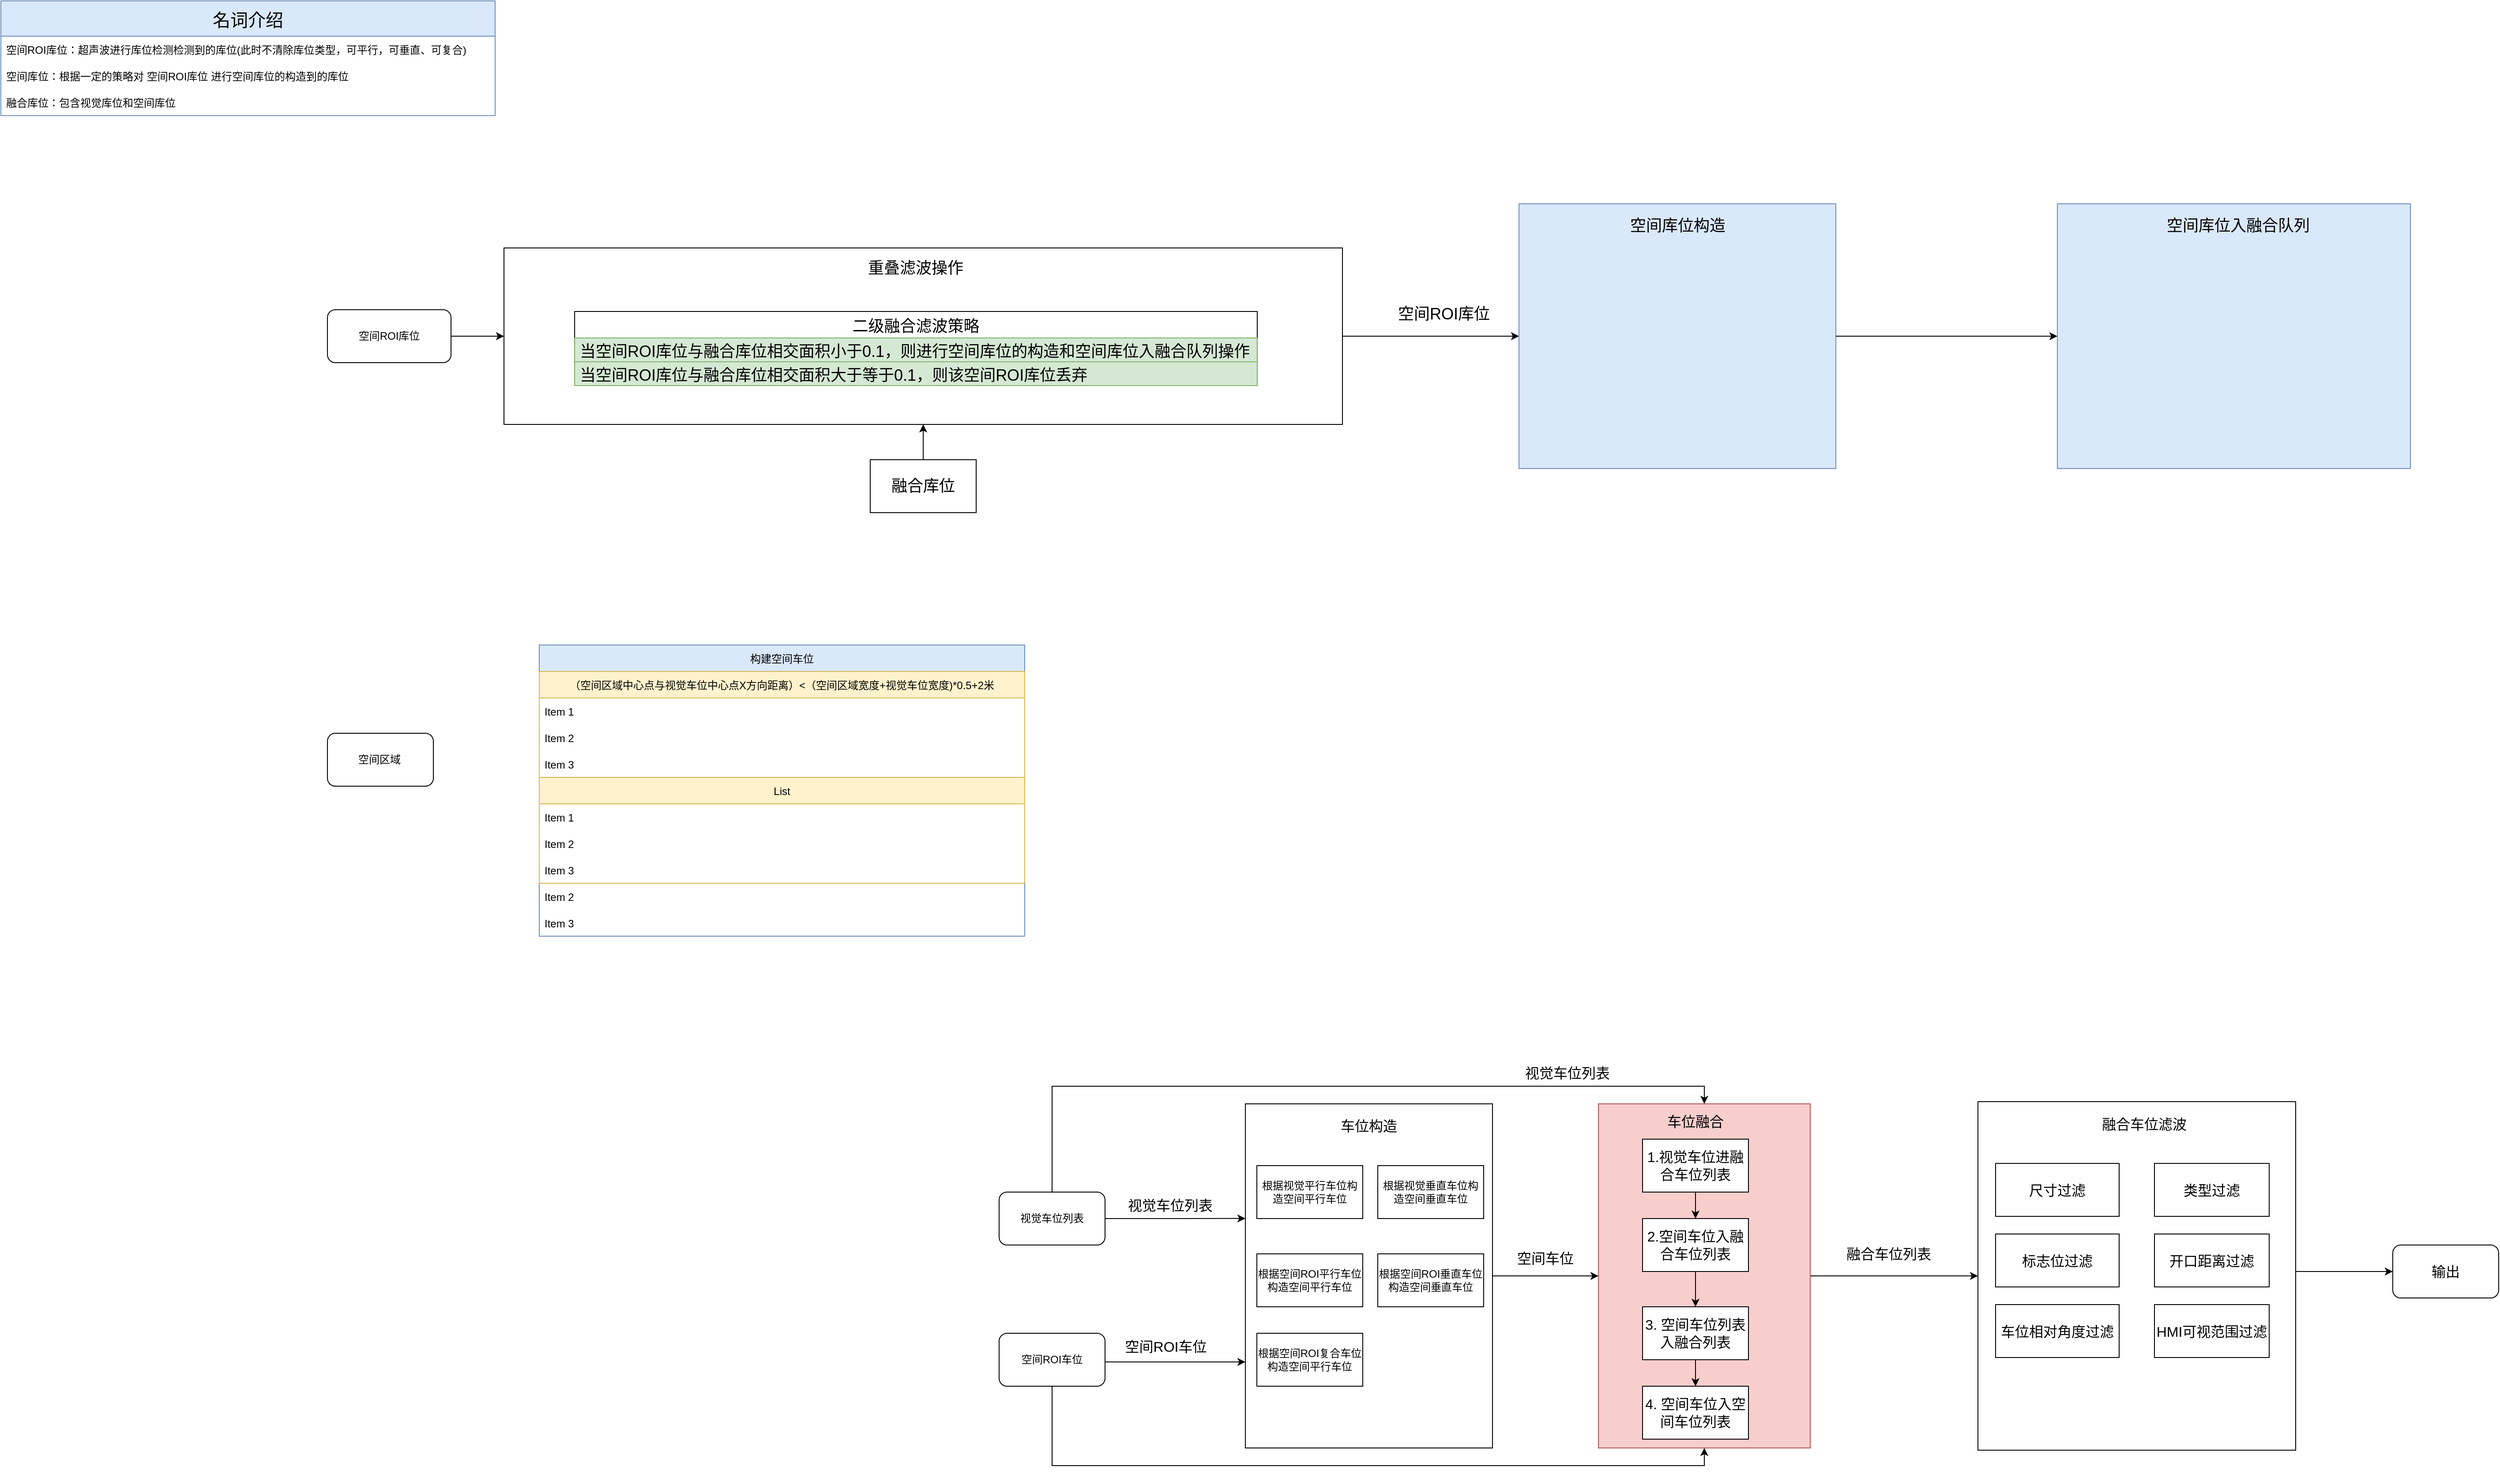 <mxfile version="16.3.0" type="github">
  <diagram id="cVR37ZmWGLsnPl2WjFdK" name="第 1 页">
    <mxGraphModel dx="2044" dy="975" grid="1" gridSize="10" guides="1" tooltips="1" connect="1" arrows="1" fold="1" page="1" pageScale="1" pageWidth="827" pageHeight="1169" math="0" shadow="0">
      <root>
        <mxCell id="0" />
        <mxCell id="1" parent="0" />
        <mxCell id="-53x6ZhHskoMFxqWoibM-1" value="名词介绍" style="swimlane;fontStyle=0;childLayout=stackLayout;horizontal=1;startSize=40;horizontalStack=0;resizeParent=1;resizeParentMax=0;resizeLast=0;collapsible=1;marginBottom=0;fillColor=#dae8fc;strokeColor=#6c8ebf;fontSize=20;" parent="1" vertex="1">
          <mxGeometry x="110" y="370" width="560" height="130" as="geometry" />
        </mxCell>
        <mxCell id="-53x6ZhHskoMFxqWoibM-2" value="空间ROI库位：超声波进行库位检测检测到的库位(此时不清除库位类型，可平行，可垂直、可复合)" style="text;strokeColor=none;fillColor=none;align=left;verticalAlign=middle;spacingLeft=4;spacingRight=4;overflow=hidden;points=[[0,0.5],[1,0.5]];portConstraint=eastwest;rotatable=0;fontStyle=0" parent="-53x6ZhHskoMFxqWoibM-1" vertex="1">
          <mxGeometry y="40" width="560" height="30" as="geometry" />
        </mxCell>
        <mxCell id="-53x6ZhHskoMFxqWoibM-5" value="空间库位：根据一定的策略对 空间ROI库位 进行空间库位的构造到的库位" style="text;strokeColor=none;fillColor=none;align=left;verticalAlign=middle;spacingLeft=4;spacingRight=4;overflow=hidden;points=[[0,0.5],[1,0.5]];portConstraint=eastwest;rotatable=0;fontStyle=0" parent="-53x6ZhHskoMFxqWoibM-1" vertex="1">
          <mxGeometry y="70" width="560" height="30" as="geometry" />
        </mxCell>
        <mxCell id="-53x6ZhHskoMFxqWoibM-4" value="融合库位：包含视觉库位和空间库位" style="text;strokeColor=none;fillColor=none;align=left;verticalAlign=middle;spacingLeft=4;spacingRight=4;overflow=hidden;points=[[0,0.5],[1,0.5]];portConstraint=eastwest;rotatable=0;" parent="-53x6ZhHskoMFxqWoibM-1" vertex="1">
          <mxGeometry y="100" width="560" height="30" as="geometry" />
        </mxCell>
        <mxCell id="vag5pzR2IlvkHYRFwE1v-9" value="" style="group" parent="1" vertex="1" connectable="0">
          <mxGeometry x="1830" y="600" width="359" height="300" as="geometry" />
        </mxCell>
        <mxCell id="vag5pzR2IlvkHYRFwE1v-7" value="" style="rounded=0;whiteSpace=wrap;html=1;fontSize=18;fillColor=#dae8fc;strokeColor=#6c8ebf;" parent="vag5pzR2IlvkHYRFwE1v-9" vertex="1">
          <mxGeometry width="359" height="300" as="geometry" />
        </mxCell>
        <mxCell id="vag5pzR2IlvkHYRFwE1v-8" value="空间库位构造" style="text;html=1;strokeColor=none;fillColor=none;align=center;verticalAlign=middle;whiteSpace=wrap;rounded=0;fontSize=18;" parent="vag5pzR2IlvkHYRFwE1v-9" vertex="1">
          <mxGeometry x="89.5" y="10" width="180" height="30" as="geometry" />
        </mxCell>
        <mxCell id="vag5pzR2IlvkHYRFwE1v-22" value="" style="endArrow=classic;html=1;rounded=0;fontSize=18;exitX=1;exitY=0.5;exitDx=0;exitDy=0;entryX=0;entryY=0.5;entryDx=0;entryDy=0;" parent="1" source="vag5pzR2IlvkHYRFwE1v-3" target="vag5pzR2IlvkHYRFwE1v-7" edge="1">
          <mxGeometry width="50" height="50" relative="1" as="geometry">
            <mxPoint x="1020" y="1100" as="sourcePoint" />
            <mxPoint x="1070" y="1050" as="targetPoint" />
          </mxGeometry>
        </mxCell>
        <mxCell id="vag5pzR2IlvkHYRFwE1v-23" value="空间ROI库位" style="text;html=1;strokeColor=none;fillColor=none;align=center;verticalAlign=middle;whiteSpace=wrap;rounded=0;fontSize=18;" parent="1" vertex="1">
          <mxGeometry x="1690" y="710" width="110" height="30" as="geometry" />
        </mxCell>
        <mxCell id="vag5pzR2IlvkHYRFwE1v-24" value="" style="group" parent="1" vertex="1" connectable="0">
          <mxGeometry x="2440" y="600" width="400" height="300" as="geometry" />
        </mxCell>
        <mxCell id="vag5pzR2IlvkHYRFwE1v-11" value="" style="rounded=0;whiteSpace=wrap;html=1;fontSize=18;fillColor=#dae8fc;strokeColor=#6c8ebf;" parent="vag5pzR2IlvkHYRFwE1v-24" vertex="1">
          <mxGeometry width="400" height="300" as="geometry" />
        </mxCell>
        <mxCell id="vag5pzR2IlvkHYRFwE1v-12" value="空间库位入融合队列" style="text;html=1;strokeColor=none;fillColor=none;align=center;verticalAlign=middle;whiteSpace=wrap;rounded=0;fontSize=18;" parent="vag5pzR2IlvkHYRFwE1v-24" vertex="1">
          <mxGeometry x="90" y="10" width="230" height="30" as="geometry" />
        </mxCell>
        <mxCell id="vag5pzR2IlvkHYRFwE1v-26" style="edgeStyle=orthogonalEdgeStyle;rounded=0;orthogonalLoop=1;jettySize=auto;html=1;fontSize=18;" parent="1" source="vag5pzR2IlvkHYRFwE1v-25" target="vag5pzR2IlvkHYRFwE1v-3" edge="1">
          <mxGeometry relative="1" as="geometry" />
        </mxCell>
        <mxCell id="vag5pzR2IlvkHYRFwE1v-25" value="融合库位" style="rounded=0;whiteSpace=wrap;html=1;fontSize=18;" parent="1" vertex="1">
          <mxGeometry x="1095" y="890" width="120" height="60" as="geometry" />
        </mxCell>
        <mxCell id="vag5pzR2IlvkHYRFwE1v-32" value="" style="endArrow=classic;html=1;rounded=0;fontSize=18;exitX=1;exitY=0.5;exitDx=0;exitDy=0;" parent="1" source="vag5pzR2IlvkHYRFwE1v-7" target="vag5pzR2IlvkHYRFwE1v-11" edge="1">
          <mxGeometry width="50" height="50" relative="1" as="geometry">
            <mxPoint x="2580" y="1080" as="sourcePoint" />
            <mxPoint x="2630" y="1030" as="targetPoint" />
          </mxGeometry>
        </mxCell>
        <mxCell id="wFFDldKNsyOkt9aesf2Q-3" value="" style="group" parent="1" vertex="1" connectable="0">
          <mxGeometry x="480" y="720" width="140" height="60" as="geometry" />
        </mxCell>
        <mxCell id="wFFDldKNsyOkt9aesf2Q-1" value="" style="rounded=1;whiteSpace=wrap;html=1;" parent="wFFDldKNsyOkt9aesf2Q-3" vertex="1">
          <mxGeometry width="140" height="60" as="geometry" />
        </mxCell>
        <mxCell id="wFFDldKNsyOkt9aesf2Q-2" value="空间ROI库位" style="text;html=1;strokeColor=none;fillColor=none;align=center;verticalAlign=middle;whiteSpace=wrap;rounded=0;" parent="wFFDldKNsyOkt9aesf2Q-3" vertex="1">
          <mxGeometry x="25" y="15" width="90" height="30" as="geometry" />
        </mxCell>
        <mxCell id="wFFDldKNsyOkt9aesf2Q-4" style="edgeStyle=orthogonalEdgeStyle;rounded=0;orthogonalLoop=1;jettySize=auto;html=1;entryX=0;entryY=0.5;entryDx=0;entryDy=0;" parent="1" source="wFFDldKNsyOkt9aesf2Q-1" target="vag5pzR2IlvkHYRFwE1v-3" edge="1">
          <mxGeometry relative="1" as="geometry" />
        </mxCell>
        <mxCell id="wFFDldKNsyOkt9aesf2Q-5" value="" style="group" parent="1" vertex="1" connectable="0">
          <mxGeometry x="680" y="650" width="950" height="200" as="geometry" />
        </mxCell>
        <mxCell id="vag5pzR2IlvkHYRFwE1v-3" value="" style="rounded=0;whiteSpace=wrap;html=1;fontSize=18;" parent="wFFDldKNsyOkt9aesf2Q-5" vertex="1">
          <mxGeometry width="950" height="200" as="geometry" />
        </mxCell>
        <mxCell id="vag5pzR2IlvkHYRFwE1v-4" value="重叠滤波操作" style="text;html=1;strokeColor=none;fillColor=none;align=center;verticalAlign=middle;whiteSpace=wrap;rounded=0;fontSize=18;" parent="wFFDldKNsyOkt9aesf2Q-5" vertex="1">
          <mxGeometry x="248.231" y="9" width="437.046" height="27.0" as="geometry" />
        </mxCell>
        <mxCell id="vag5pzR2IlvkHYRFwE1v-27" value="二级融合滤波策略" style="swimlane;fontStyle=0;childLayout=stackLayout;horizontal=1;startSize=30;horizontalStack=0;resizeParent=1;resizeParentMax=0;resizeLast=0;collapsible=1;marginBottom=0;fontSize=18;" parent="wFFDldKNsyOkt9aesf2Q-5" vertex="1">
          <mxGeometry x="80.046" y="72" width="773.414" height="84" as="geometry" />
        </mxCell>
        <mxCell id="vag5pzR2IlvkHYRFwE1v-28" value="当空间ROI库位与融合库位相交面积小于0.1，则进行空间库位的构造和空间库位入融合队列操作" style="text;strokeColor=#82b366;fillColor=#d5e8d4;align=left;verticalAlign=middle;spacingLeft=4;spacingRight=4;overflow=hidden;points=[[0,0.5],[1,0.5]];portConstraint=eastwest;rotatable=0;fontSize=18;" parent="vag5pzR2IlvkHYRFwE1v-27" vertex="1">
          <mxGeometry y="30" width="773.414" height="27.0" as="geometry" />
        </mxCell>
        <mxCell id="vag5pzR2IlvkHYRFwE1v-29" value="当空间ROI库位与融合库位相交面积大于等于0.1，则该空间ROI库位丢弃" style="text;strokeColor=#82b366;fillColor=#d5e8d4;align=left;verticalAlign=middle;spacingLeft=4;spacingRight=4;overflow=hidden;points=[[0,0.5],[1,0.5]];portConstraint=eastwest;rotatable=0;fontSize=18;" parent="vag5pzR2IlvkHYRFwE1v-27" vertex="1">
          <mxGeometry y="57" width="773.414" height="27.0" as="geometry" />
        </mxCell>
        <mxCell id="wFFDldKNsyOkt9aesf2Q-11" value="" style="group" parent="1" vertex="1" connectable="0">
          <mxGeometry x="480" y="1200" width="120" height="60" as="geometry" />
        </mxCell>
        <mxCell id="wFFDldKNsyOkt9aesf2Q-8" value="" style="rounded=1;whiteSpace=wrap;html=1;" parent="wFFDldKNsyOkt9aesf2Q-11" vertex="1">
          <mxGeometry width="120" height="60" as="geometry" />
        </mxCell>
        <mxCell id="wFFDldKNsyOkt9aesf2Q-10" value="空间区域" style="text;html=1;strokeColor=none;fillColor=none;align=center;verticalAlign=middle;whiteSpace=wrap;rounded=0;" parent="wFFDldKNsyOkt9aesf2Q-11" vertex="1">
          <mxGeometry x="29" y="15" width="60" height="30" as="geometry" />
        </mxCell>
        <mxCell id="wFFDldKNsyOkt9aesf2Q-14" value="构建空间车位" style="swimlane;fontStyle=0;childLayout=stackLayout;horizontal=1;startSize=30;horizontalStack=0;resizeParent=1;resizeParentMax=0;resizeLast=0;collapsible=1;marginBottom=0;fillColor=#dae8fc;strokeColor=#6c8ebf;" parent="1" vertex="1">
          <mxGeometry x="720" y="1100" width="550" height="330" as="geometry" />
        </mxCell>
        <mxCell id="wFFDldKNsyOkt9aesf2Q-18" value="（空间区域中心点与视觉车位中心点X方向距离）&lt;（空间区域宽度+视觉车位宽度)*0.5+2米" style="swimlane;fontStyle=0;childLayout=stackLayout;horizontal=1;startSize=30;horizontalStack=0;resizeParent=1;resizeParentMax=0;resizeLast=0;collapsible=1;marginBottom=0;fillColor=#fff2cc;strokeColor=#d6b656;" parent="wFFDldKNsyOkt9aesf2Q-14" vertex="1">
          <mxGeometry y="30" width="550" height="120" as="geometry" />
        </mxCell>
        <mxCell id="wFFDldKNsyOkt9aesf2Q-19" value="Item 1" style="text;strokeColor=none;fillColor=none;align=left;verticalAlign=middle;spacingLeft=4;spacingRight=4;overflow=hidden;points=[[0,0.5],[1,0.5]];portConstraint=eastwest;rotatable=0;" parent="wFFDldKNsyOkt9aesf2Q-18" vertex="1">
          <mxGeometry y="30" width="550" height="30" as="geometry" />
        </mxCell>
        <mxCell id="wFFDldKNsyOkt9aesf2Q-20" value="Item 2" style="text;strokeColor=none;fillColor=none;align=left;verticalAlign=middle;spacingLeft=4;spacingRight=4;overflow=hidden;points=[[0,0.5],[1,0.5]];portConstraint=eastwest;rotatable=0;" parent="wFFDldKNsyOkt9aesf2Q-18" vertex="1">
          <mxGeometry y="60" width="550" height="30" as="geometry" />
        </mxCell>
        <mxCell id="wFFDldKNsyOkt9aesf2Q-21" value="Item 3" style="text;strokeColor=none;fillColor=none;align=left;verticalAlign=middle;spacingLeft=4;spacingRight=4;overflow=hidden;points=[[0,0.5],[1,0.5]];portConstraint=eastwest;rotatable=0;" parent="wFFDldKNsyOkt9aesf2Q-18" vertex="1">
          <mxGeometry y="90" width="550" height="30" as="geometry" />
        </mxCell>
        <mxCell id="wFFDldKNsyOkt9aesf2Q-22" value="List" style="swimlane;fontStyle=0;childLayout=stackLayout;horizontal=1;startSize=30;horizontalStack=0;resizeParent=1;resizeParentMax=0;resizeLast=0;collapsible=1;marginBottom=0;fillColor=#fff2cc;strokeColor=#d6b656;" parent="wFFDldKNsyOkt9aesf2Q-14" vertex="1">
          <mxGeometry y="150" width="550" height="120" as="geometry" />
        </mxCell>
        <mxCell id="wFFDldKNsyOkt9aesf2Q-23" value="Item 1" style="text;strokeColor=none;fillColor=none;align=left;verticalAlign=middle;spacingLeft=4;spacingRight=4;overflow=hidden;points=[[0,0.5],[1,0.5]];portConstraint=eastwest;rotatable=0;" parent="wFFDldKNsyOkt9aesf2Q-22" vertex="1">
          <mxGeometry y="30" width="550" height="30" as="geometry" />
        </mxCell>
        <mxCell id="wFFDldKNsyOkt9aesf2Q-24" value="Item 2" style="text;strokeColor=none;fillColor=none;align=left;verticalAlign=middle;spacingLeft=4;spacingRight=4;overflow=hidden;points=[[0,0.5],[1,0.5]];portConstraint=eastwest;rotatable=0;" parent="wFFDldKNsyOkt9aesf2Q-22" vertex="1">
          <mxGeometry y="60" width="550" height="30" as="geometry" />
        </mxCell>
        <mxCell id="wFFDldKNsyOkt9aesf2Q-25" value="Item 3" style="text;strokeColor=none;fillColor=none;align=left;verticalAlign=middle;spacingLeft=4;spacingRight=4;overflow=hidden;points=[[0,0.5],[1,0.5]];portConstraint=eastwest;rotatable=0;" parent="wFFDldKNsyOkt9aesf2Q-22" vertex="1">
          <mxGeometry y="90" width="550" height="30" as="geometry" />
        </mxCell>
        <mxCell id="wFFDldKNsyOkt9aesf2Q-16" value="Item 2" style="text;strokeColor=none;fillColor=none;align=left;verticalAlign=middle;spacingLeft=4;spacingRight=4;overflow=hidden;points=[[0,0.5],[1,0.5]];portConstraint=eastwest;rotatable=0;" parent="wFFDldKNsyOkt9aesf2Q-14" vertex="1">
          <mxGeometry y="270" width="550" height="30" as="geometry" />
        </mxCell>
        <mxCell id="wFFDldKNsyOkt9aesf2Q-17" value="Item 3" style="text;strokeColor=none;fillColor=none;align=left;verticalAlign=middle;spacingLeft=4;spacingRight=4;overflow=hidden;points=[[0,0.5],[1,0.5]];portConstraint=eastwest;rotatable=0;" parent="wFFDldKNsyOkt9aesf2Q-14" vertex="1">
          <mxGeometry y="300" width="550" height="30" as="geometry" />
        </mxCell>
        <mxCell id="p4xiajq9QVLh6oT5vqYt-34" value="" style="group" vertex="1" connectable="0" parent="1">
          <mxGeometry x="1241" y="1570" width="1699" height="460" as="geometry" />
        </mxCell>
        <mxCell id="p4xiajq9QVLh6oT5vqYt-27" value="" style="rounded=0;whiteSpace=wrap;html=1;fontSize=16;" vertex="1" parent="p4xiajq9QVLh6oT5vqYt-34">
          <mxGeometry x="1109" y="47.5" width="360" height="395" as="geometry" />
        </mxCell>
        <mxCell id="p4xiajq9QVLh6oT5vqYt-31" style="edgeStyle=orthogonalEdgeStyle;rounded=0;orthogonalLoop=1;jettySize=auto;html=1;entryX=0;entryY=0.5;entryDx=0;entryDy=0;fontSize=16;" edge="1" parent="p4xiajq9QVLh6oT5vqYt-34" source="p4xiajq9QVLh6oT5vqYt-7" target="p4xiajq9QVLh6oT5vqYt-27">
          <mxGeometry relative="1" as="geometry" />
        </mxCell>
        <mxCell id="p4xiajq9QVLh6oT5vqYt-7" value="" style="rounded=0;whiteSpace=wrap;html=1;fillColor=#f8cecc;strokeColor=#b85450;" vertex="1" parent="p4xiajq9QVLh6oT5vqYt-34">
          <mxGeometry x="679" y="50" width="240" height="390" as="geometry" />
        </mxCell>
        <mxCell id="6v_zMGfTcSHWCO1odQ-e-3" value="" style="group" parent="p4xiajq9QVLh6oT5vqYt-34" vertex="1" connectable="0">
          <mxGeometry y="150" width="120" height="60" as="geometry" />
        </mxCell>
        <mxCell id="6v_zMGfTcSHWCO1odQ-e-2" value="" style="rounded=1;whiteSpace=wrap;html=1;" parent="6v_zMGfTcSHWCO1odQ-e-3" vertex="1">
          <mxGeometry width="120" height="60" as="geometry" />
        </mxCell>
        <mxCell id="6v_zMGfTcSHWCO1odQ-e-1" value="视觉车位列表" style="text;html=1;strokeColor=none;fillColor=none;align=center;verticalAlign=middle;whiteSpace=wrap;rounded=0;" parent="6v_zMGfTcSHWCO1odQ-e-3" vertex="1">
          <mxGeometry x="20" y="15" width="80" height="30" as="geometry" />
        </mxCell>
        <mxCell id="p4xiajq9QVLh6oT5vqYt-12" style="edgeStyle=orthogonalEdgeStyle;rounded=0;orthogonalLoop=1;jettySize=auto;html=1;entryX=0.5;entryY=1;entryDx=0;entryDy=0;fontSize=16;exitX=0.5;exitY=1;exitDx=0;exitDy=0;" edge="1" parent="p4xiajq9QVLh6oT5vqYt-34" source="6v_zMGfTcSHWCO1odQ-e-4" target="p4xiajq9QVLh6oT5vqYt-7">
          <mxGeometry relative="1" as="geometry">
            <Array as="points">
              <mxPoint x="60" y="460" />
              <mxPoint x="799" y="460" />
            </Array>
          </mxGeometry>
        </mxCell>
        <mxCell id="6v_zMGfTcSHWCO1odQ-e-4" value="空间ROI车位" style="rounded=1;whiteSpace=wrap;html=1;" parent="p4xiajq9QVLh6oT5vqYt-34" vertex="1">
          <mxGeometry y="310" width="120" height="60" as="geometry" />
        </mxCell>
        <mxCell id="p4xiajq9QVLh6oT5vqYt-14" style="edgeStyle=orthogonalEdgeStyle;rounded=0;orthogonalLoop=1;jettySize=auto;html=1;entryX=0;entryY=0.5;entryDx=0;entryDy=0;fontSize=16;" edge="1" parent="p4xiajq9QVLh6oT5vqYt-34" source="6v_zMGfTcSHWCO1odQ-e-6" target="p4xiajq9QVLh6oT5vqYt-7">
          <mxGeometry relative="1" as="geometry" />
        </mxCell>
        <mxCell id="6v_zMGfTcSHWCO1odQ-e-6" value="" style="rounded=0;whiteSpace=wrap;html=1;" parent="p4xiajq9QVLh6oT5vqYt-34" vertex="1">
          <mxGeometry x="279" y="50" width="280" height="390" as="geometry" />
        </mxCell>
        <mxCell id="6v_zMGfTcSHWCO1odQ-e-8" value="根据视觉平行车位构造空间平行车位" style="rounded=0;whiteSpace=wrap;html=1;" parent="p4xiajq9QVLh6oT5vqYt-34" vertex="1">
          <mxGeometry x="292" y="120" width="120" height="60" as="geometry" />
        </mxCell>
        <mxCell id="6v_zMGfTcSHWCO1odQ-e-9" value="根据视觉垂直车位构造空间垂直车位" style="rounded=0;whiteSpace=wrap;html=1;" parent="p4xiajq9QVLh6oT5vqYt-34" vertex="1">
          <mxGeometry x="429" y="120" width="120" height="60" as="geometry" />
        </mxCell>
        <mxCell id="6v_zMGfTcSHWCO1odQ-e-10" value="根据空间ROI平行车位构造空间平行车位" style="rounded=0;whiteSpace=wrap;html=1;" parent="p4xiajq9QVLh6oT5vqYt-34" vertex="1">
          <mxGeometry x="292" y="220" width="120" height="60" as="geometry" />
        </mxCell>
        <mxCell id="6v_zMGfTcSHWCO1odQ-e-11" value="根据空间ROI垂直车位构造空间垂直车位" style="rounded=0;whiteSpace=wrap;html=1;" parent="p4xiajq9QVLh6oT5vqYt-34" vertex="1">
          <mxGeometry x="429" y="220" width="120" height="60" as="geometry" />
        </mxCell>
        <mxCell id="6v_zMGfTcSHWCO1odQ-e-12" value="根据空间ROI复合车位构造空间平行车位" style="rounded=0;whiteSpace=wrap;html=1;" parent="p4xiajq9QVLh6oT5vqYt-34" vertex="1">
          <mxGeometry x="292" y="310" width="120" height="60" as="geometry" />
        </mxCell>
        <mxCell id="6v_zMGfTcSHWCO1odQ-e-13" value="&lt;font style=&quot;font-size: 16px&quot;&gt;车位构造&lt;br&gt;&lt;/font&gt;" style="text;html=1;strokeColor=none;fillColor=none;align=center;verticalAlign=middle;whiteSpace=wrap;rounded=0;" parent="p4xiajq9QVLh6oT5vqYt-34" vertex="1">
          <mxGeometry x="374" y="60" width="90" height="30" as="geometry" />
        </mxCell>
        <mxCell id="6v_zMGfTcSHWCO1odQ-e-14" value="1.视觉车位进融合车位列表" style="rounded=0;whiteSpace=wrap;html=1;fontSize=16;" parent="p4xiajq9QVLh6oT5vqYt-34" vertex="1">
          <mxGeometry x="729" y="90" width="120" height="60" as="geometry" />
        </mxCell>
        <mxCell id="p4xiajq9QVLh6oT5vqYt-11" style="edgeStyle=orthogonalEdgeStyle;rounded=0;orthogonalLoop=1;jettySize=auto;html=1;entryX=0;entryY=0.75;entryDx=0;entryDy=0;fontSize=16;" edge="1" parent="p4xiajq9QVLh6oT5vqYt-34" source="6v_zMGfTcSHWCO1odQ-e-4" target="6v_zMGfTcSHWCO1odQ-e-6">
          <mxGeometry relative="1" as="geometry">
            <Array as="points">
              <mxPoint x="224" y="343" />
            </Array>
          </mxGeometry>
        </mxCell>
        <mxCell id="p4xiajq9QVLh6oT5vqYt-1" value="2.空间车位入融合车位列表" style="rounded=0;whiteSpace=wrap;html=1;fontSize=16;" vertex="1" parent="p4xiajq9QVLh6oT5vqYt-34">
          <mxGeometry x="729" y="180" width="120" height="60" as="geometry" />
        </mxCell>
        <mxCell id="p4xiajq9QVLh6oT5vqYt-4" style="edgeStyle=orthogonalEdgeStyle;rounded=0;orthogonalLoop=1;jettySize=auto;html=1;entryX=0.5;entryY=0;entryDx=0;entryDy=0;" edge="1" parent="p4xiajq9QVLh6oT5vqYt-34" source="6v_zMGfTcSHWCO1odQ-e-14" target="p4xiajq9QVLh6oT5vqYt-1">
          <mxGeometry relative="1" as="geometry" />
        </mxCell>
        <mxCell id="p4xiajq9QVLh6oT5vqYt-2" value="3. 空间车位列表入融合列表" style="rounded=0;whiteSpace=wrap;html=1;fontSize=16;" vertex="1" parent="p4xiajq9QVLh6oT5vqYt-34">
          <mxGeometry x="729" y="280" width="120" height="60" as="geometry" />
        </mxCell>
        <mxCell id="p4xiajq9QVLh6oT5vqYt-5" style="edgeStyle=orthogonalEdgeStyle;rounded=0;orthogonalLoop=1;jettySize=auto;html=1;" edge="1" parent="p4xiajq9QVLh6oT5vqYt-34" source="p4xiajq9QVLh6oT5vqYt-1" target="p4xiajq9QVLh6oT5vqYt-2">
          <mxGeometry relative="1" as="geometry" />
        </mxCell>
        <mxCell id="p4xiajq9QVLh6oT5vqYt-3" value="4. 空间车位入空间车位列表" style="rounded=0;whiteSpace=wrap;html=1;fontSize=16;" vertex="1" parent="p4xiajq9QVLh6oT5vqYt-34">
          <mxGeometry x="729" y="370" width="120" height="60" as="geometry" />
        </mxCell>
        <mxCell id="p4xiajq9QVLh6oT5vqYt-8" value="&lt;font style=&quot;font-size: 16px&quot;&gt;车位融合&lt;/font&gt;" style="text;html=1;strokeColor=none;fillColor=none;align=center;verticalAlign=middle;whiteSpace=wrap;rounded=0;" vertex="1" parent="p4xiajq9QVLh6oT5vqYt-34">
          <mxGeometry x="744" y="55" width="90" height="30" as="geometry" />
        </mxCell>
        <mxCell id="p4xiajq9QVLh6oT5vqYt-6" style="edgeStyle=orthogonalEdgeStyle;rounded=0;orthogonalLoop=1;jettySize=auto;html=1;entryX=0.5;entryY=0;entryDx=0;entryDy=0;" edge="1" parent="p4xiajq9QVLh6oT5vqYt-34" source="p4xiajq9QVLh6oT5vqYt-2" target="p4xiajq9QVLh6oT5vqYt-3">
          <mxGeometry relative="1" as="geometry" />
        </mxCell>
        <mxCell id="p4xiajq9QVLh6oT5vqYt-9" style="edgeStyle=orthogonalEdgeStyle;rounded=0;orthogonalLoop=1;jettySize=auto;html=1;entryX=0;entryY=0.333;entryDx=0;entryDy=0;entryPerimeter=0;fontSize=16;" edge="1" parent="p4xiajq9QVLh6oT5vqYt-34" source="6v_zMGfTcSHWCO1odQ-e-2" target="6v_zMGfTcSHWCO1odQ-e-6">
          <mxGeometry relative="1" as="geometry" />
        </mxCell>
        <mxCell id="p4xiajq9QVLh6oT5vqYt-13" style="edgeStyle=orthogonalEdgeStyle;rounded=0;orthogonalLoop=1;jettySize=auto;html=1;entryX=0.5;entryY=0;entryDx=0;entryDy=0;fontSize=16;exitX=0.5;exitY=0;exitDx=0;exitDy=0;" edge="1" parent="p4xiajq9QVLh6oT5vqYt-34" source="6v_zMGfTcSHWCO1odQ-e-2" target="p4xiajq9QVLh6oT5vqYt-7">
          <mxGeometry relative="1" as="geometry">
            <mxPoint x="120" y="150" as="sourcePoint" />
            <Array as="points">
              <mxPoint x="60" y="30" />
              <mxPoint x="799" y="30" />
            </Array>
          </mxGeometry>
        </mxCell>
        <mxCell id="p4xiajq9QVLh6oT5vqYt-15" value="空间车位" style="text;html=1;strokeColor=none;fillColor=none;align=center;verticalAlign=middle;whiteSpace=wrap;rounded=0;fontSize=16;" vertex="1" parent="p4xiajq9QVLh6oT5vqYt-34">
          <mxGeometry x="579" y="210" width="80" height="30" as="geometry" />
        </mxCell>
        <mxCell id="p4xiajq9QVLh6oT5vqYt-17" value="视觉车位列表" style="text;html=1;strokeColor=none;fillColor=none;align=center;verticalAlign=middle;whiteSpace=wrap;rounded=0;fontSize=16;" vertex="1" parent="p4xiajq9QVLh6oT5vqYt-34">
          <mxGeometry x="589" width="110" height="30" as="geometry" />
        </mxCell>
        <mxCell id="p4xiajq9QVLh6oT5vqYt-18" value="视觉车位列表" style="text;html=1;strokeColor=none;fillColor=none;align=center;verticalAlign=middle;whiteSpace=wrap;rounded=0;fontSize=16;" vertex="1" parent="p4xiajq9QVLh6oT5vqYt-34">
          <mxGeometry x="139" y="150" width="110" height="30" as="geometry" />
        </mxCell>
        <mxCell id="p4xiajq9QVLh6oT5vqYt-19" value="空间ROI车位" style="text;html=1;strokeColor=none;fillColor=none;align=center;verticalAlign=middle;whiteSpace=wrap;rounded=0;fontSize=16;" vertex="1" parent="p4xiajq9QVLh6oT5vqYt-34">
          <mxGeometry x="139" y="310" width="100" height="30" as="geometry" />
        </mxCell>
        <mxCell id="p4xiajq9QVLh6oT5vqYt-21" value="尺寸过滤" style="rounded=0;whiteSpace=wrap;html=1;fontSize=16;" vertex="1" parent="p4xiajq9QVLh6oT5vqYt-34">
          <mxGeometry x="1129" y="117.5" width="140" height="60" as="geometry" />
        </mxCell>
        <mxCell id="p4xiajq9QVLh6oT5vqYt-22" value="类型过滤" style="rounded=0;whiteSpace=wrap;html=1;fontSize=16;" vertex="1" parent="p4xiajq9QVLh6oT5vqYt-34">
          <mxGeometry x="1309" y="117.5" width="130" height="60" as="geometry" />
        </mxCell>
        <mxCell id="p4xiajq9QVLh6oT5vqYt-23" value="标志位过滤" style="rounded=0;whiteSpace=wrap;html=1;fontSize=16;" vertex="1" parent="p4xiajq9QVLh6oT5vqYt-34">
          <mxGeometry x="1129" y="197.5" width="140" height="60" as="geometry" />
        </mxCell>
        <mxCell id="p4xiajq9QVLh6oT5vqYt-24" value="开口距离过滤" style="rounded=0;whiteSpace=wrap;html=1;fontSize=16;" vertex="1" parent="p4xiajq9QVLh6oT5vqYt-34">
          <mxGeometry x="1309" y="197.5" width="130" height="60" as="geometry" />
        </mxCell>
        <mxCell id="p4xiajq9QVLh6oT5vqYt-25" value="车位相对角度过滤" style="rounded=0;whiteSpace=wrap;html=1;fontSize=16;" vertex="1" parent="p4xiajq9QVLh6oT5vqYt-34">
          <mxGeometry x="1129" y="277.5" width="140" height="60" as="geometry" />
        </mxCell>
        <mxCell id="p4xiajq9QVLh6oT5vqYt-26" value="HMI可视范围过滤" style="rounded=0;whiteSpace=wrap;html=1;fontSize=16;" vertex="1" parent="p4xiajq9QVLh6oT5vqYt-34">
          <mxGeometry x="1309" y="277.5" width="130" height="60" as="geometry" />
        </mxCell>
        <mxCell id="p4xiajq9QVLh6oT5vqYt-28" value="融合车位滤波" style="text;html=1;strokeColor=none;fillColor=none;align=center;verticalAlign=middle;whiteSpace=wrap;rounded=0;fontSize=16;" vertex="1" parent="p4xiajq9QVLh6oT5vqYt-34">
          <mxGeometry x="1238" y="57.5" width="119" height="30" as="geometry" />
        </mxCell>
        <mxCell id="p4xiajq9QVLh6oT5vqYt-30" value="输出" style="rounded=1;whiteSpace=wrap;html=1;fontSize=16;" vertex="1" parent="p4xiajq9QVLh6oT5vqYt-34">
          <mxGeometry x="1579" y="210" width="120" height="60" as="geometry" />
        </mxCell>
        <mxCell id="p4xiajq9QVLh6oT5vqYt-33" style="edgeStyle=orthogonalEdgeStyle;rounded=0;orthogonalLoop=1;jettySize=auto;html=1;entryX=0;entryY=0.5;entryDx=0;entryDy=0;fontSize=16;" edge="1" parent="p4xiajq9QVLh6oT5vqYt-34" source="p4xiajq9QVLh6oT5vqYt-27" target="p4xiajq9QVLh6oT5vqYt-30">
          <mxGeometry relative="1" as="geometry">
            <Array as="points">
              <mxPoint x="1499" y="240" />
              <mxPoint x="1499" y="240" />
            </Array>
          </mxGeometry>
        </mxCell>
        <mxCell id="p4xiajq9QVLh6oT5vqYt-32" value="融合车位列表" style="text;html=1;strokeColor=none;fillColor=none;align=center;verticalAlign=middle;whiteSpace=wrap;rounded=0;fontSize=16;" vertex="1" parent="p4xiajq9QVLh6oT5vqYt-34">
          <mxGeometry x="948" y="205" width="120" height="30" as="geometry" />
        </mxCell>
      </root>
    </mxGraphModel>
  </diagram>
</mxfile>
